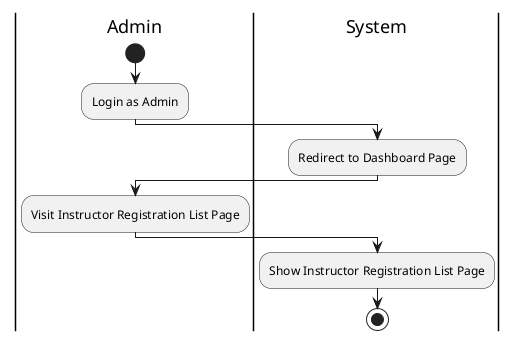 @startuml ManageInstructorRegistration
|Admin|
start
:Login as Admin;
|System|
:Redirect to Dashboard Page;
|Admin|
:Visit Instructor Registration List Page;
|System|
:Show Instructor Registration List Page;
stop
@enduml
